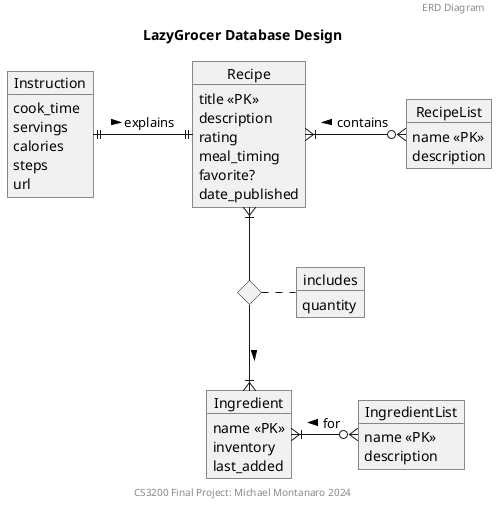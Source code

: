 @startuml LazyGrozerERDdiagram

header ERD Diagram
title LazyGrocer Database Design
footer CS3200 Final Project: Michael Montanaro 2024

object Recipe {
    title <<PK>> 
    description
    rating
    meal_timing
    favorite?
    date_published
}

object RecipeList {
    name <<PK>>
    description
}

object Instruction {
    cook_time
    servings
    calories
    steps
    url
}

object Ingredient {
    name <<PK>>
    inventory
    last_added
}

object IngredientList {
    name <<PK>>
    description
}

object includes {
    quantity
}
diamond DIncludes

Recipe }|-- DIncludes
DIncludes --|{ Ingredient: >
DIncludes . includes
Recipe }|-o{ RecipeList: contains <
Ingredient }|-o{ IngredientList: for <
Instruction ||-|| Recipe: explains >

@enduml